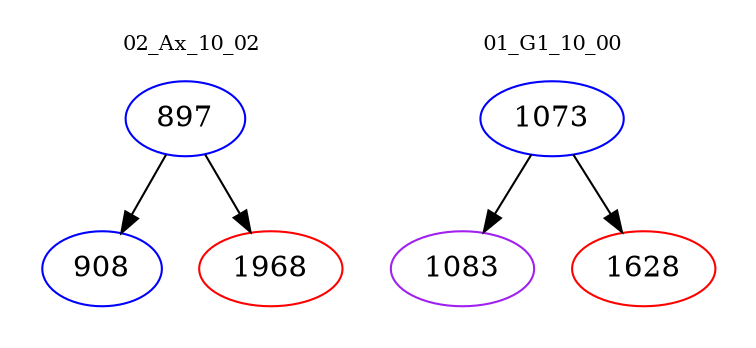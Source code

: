 digraph{
subgraph cluster_0 {
color = white
label = "02_Ax_10_02";
fontsize=10;
T0_897 [label="897", color="blue"]
T0_897 -> T0_908 [color="black"]
T0_908 [label="908", color="blue"]
T0_897 -> T0_1968 [color="black"]
T0_1968 [label="1968", color="red"]
}
subgraph cluster_1 {
color = white
label = "01_G1_10_00";
fontsize=10;
T1_1073 [label="1073", color="blue"]
T1_1073 -> T1_1083 [color="black"]
T1_1083 [label="1083", color="purple"]
T1_1073 -> T1_1628 [color="black"]
T1_1628 [label="1628", color="red"]
}
}
